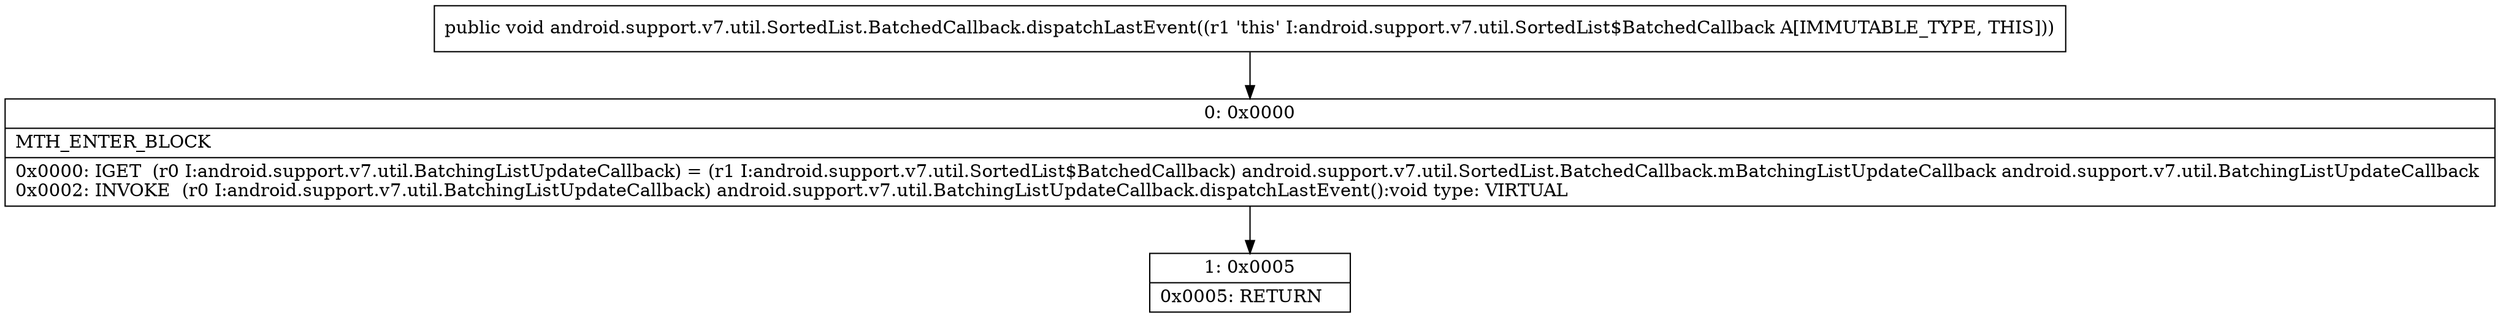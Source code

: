 digraph "CFG forandroid.support.v7.util.SortedList.BatchedCallback.dispatchLastEvent()V" {
Node_0 [shape=record,label="{0\:\ 0x0000|MTH_ENTER_BLOCK\l|0x0000: IGET  (r0 I:android.support.v7.util.BatchingListUpdateCallback) = (r1 I:android.support.v7.util.SortedList$BatchedCallback) android.support.v7.util.SortedList.BatchedCallback.mBatchingListUpdateCallback android.support.v7.util.BatchingListUpdateCallback \l0x0002: INVOKE  (r0 I:android.support.v7.util.BatchingListUpdateCallback) android.support.v7.util.BatchingListUpdateCallback.dispatchLastEvent():void type: VIRTUAL \l}"];
Node_1 [shape=record,label="{1\:\ 0x0005|0x0005: RETURN   \l}"];
MethodNode[shape=record,label="{public void android.support.v7.util.SortedList.BatchedCallback.dispatchLastEvent((r1 'this' I:android.support.v7.util.SortedList$BatchedCallback A[IMMUTABLE_TYPE, THIS])) }"];
MethodNode -> Node_0;
Node_0 -> Node_1;
}

